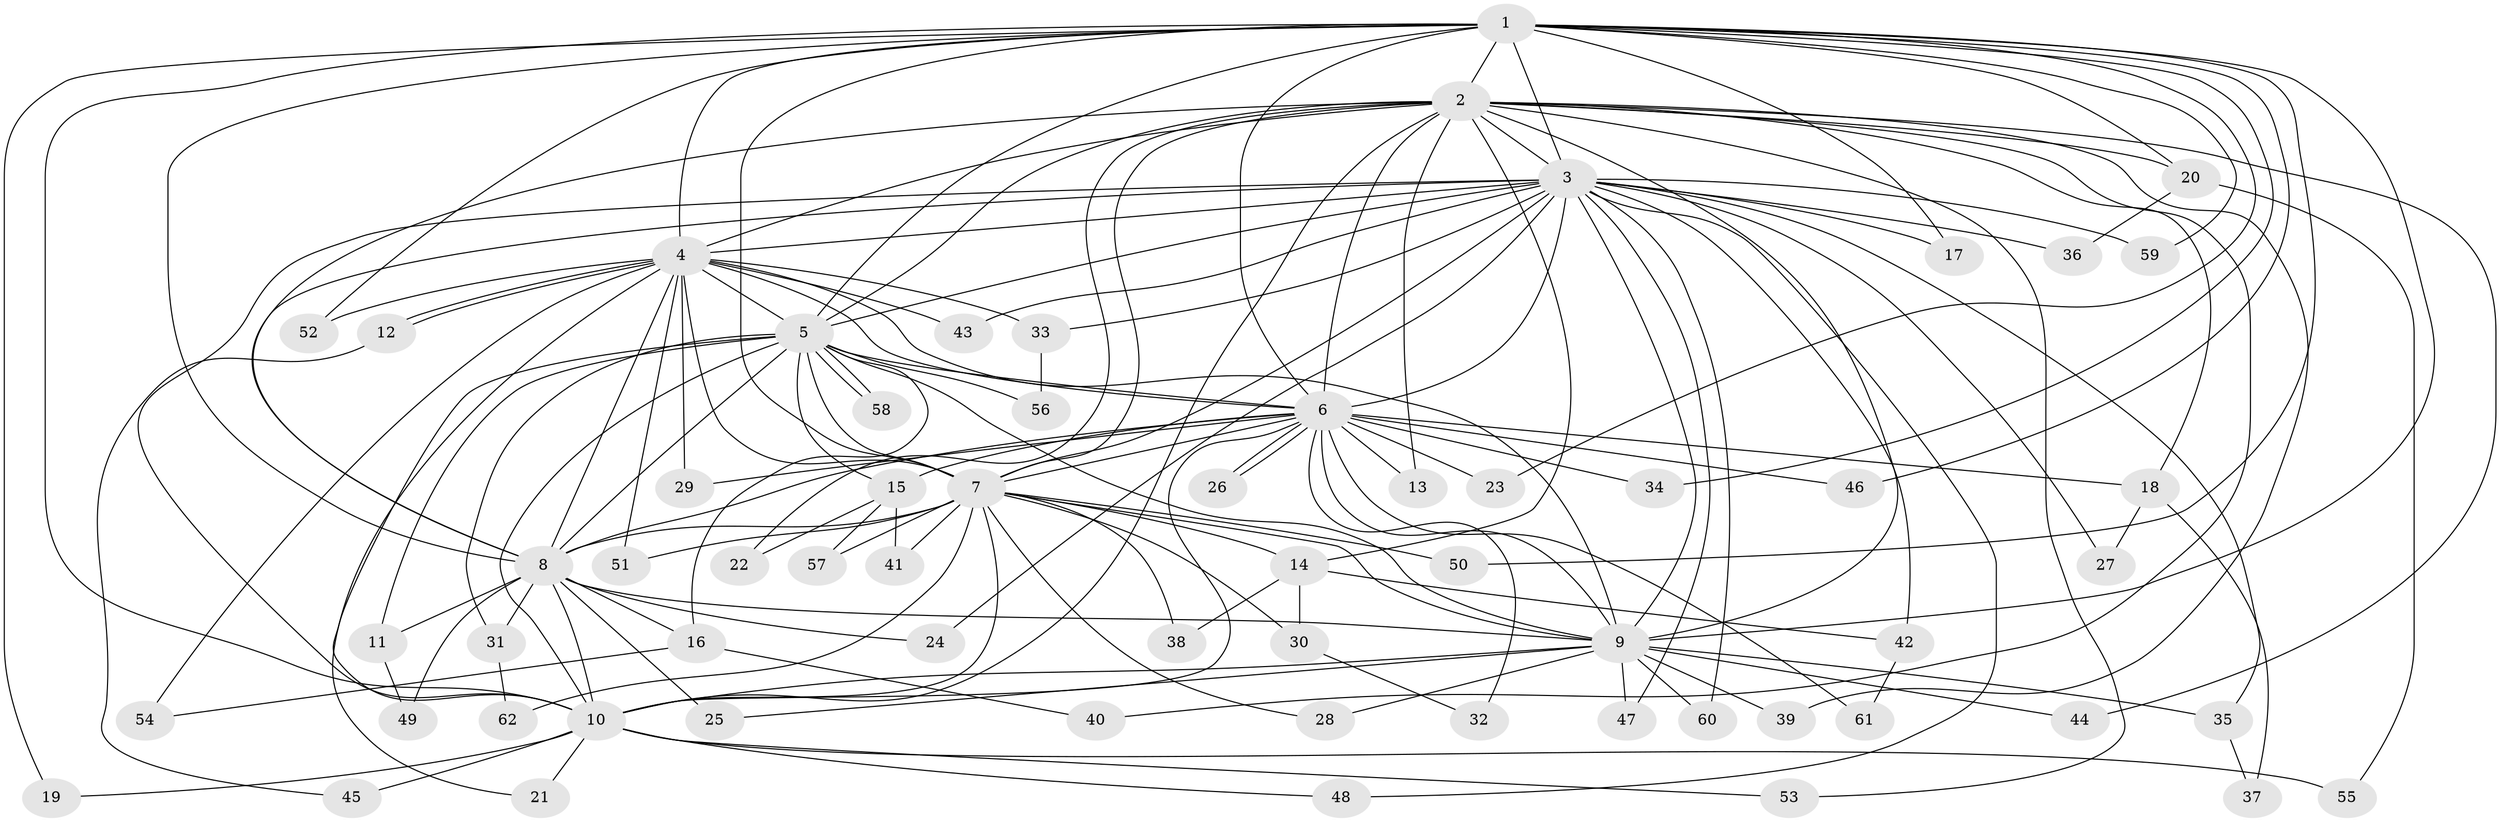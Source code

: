 // Generated by graph-tools (version 1.1) at 2025/10/02/27/25 16:10:59]
// undirected, 62 vertices, 149 edges
graph export_dot {
graph [start="1"]
  node [color=gray90,style=filled];
  1;
  2;
  3;
  4;
  5;
  6;
  7;
  8;
  9;
  10;
  11;
  12;
  13;
  14;
  15;
  16;
  17;
  18;
  19;
  20;
  21;
  22;
  23;
  24;
  25;
  26;
  27;
  28;
  29;
  30;
  31;
  32;
  33;
  34;
  35;
  36;
  37;
  38;
  39;
  40;
  41;
  42;
  43;
  44;
  45;
  46;
  47;
  48;
  49;
  50;
  51;
  52;
  53;
  54;
  55;
  56;
  57;
  58;
  59;
  60;
  61;
  62;
  1 -- 2;
  1 -- 3;
  1 -- 4;
  1 -- 5;
  1 -- 6;
  1 -- 7;
  1 -- 8;
  1 -- 9;
  1 -- 10;
  1 -- 17;
  1 -- 19;
  1 -- 20;
  1 -- 23;
  1 -- 34;
  1 -- 46;
  1 -- 50;
  1 -- 52;
  1 -- 59;
  2 -- 3;
  2 -- 4;
  2 -- 5;
  2 -- 6;
  2 -- 7;
  2 -- 8;
  2 -- 9;
  2 -- 10;
  2 -- 13;
  2 -- 14;
  2 -- 18;
  2 -- 20;
  2 -- 22;
  2 -- 39;
  2 -- 40;
  2 -- 44;
  2 -- 53;
  3 -- 4;
  3 -- 5;
  3 -- 6;
  3 -- 7;
  3 -- 8;
  3 -- 9;
  3 -- 10;
  3 -- 17;
  3 -- 24;
  3 -- 27;
  3 -- 33;
  3 -- 35;
  3 -- 36;
  3 -- 42;
  3 -- 43;
  3 -- 47;
  3 -- 48;
  3 -- 59;
  3 -- 60;
  4 -- 5;
  4 -- 6;
  4 -- 7;
  4 -- 8;
  4 -- 9;
  4 -- 10;
  4 -- 12;
  4 -- 12;
  4 -- 29;
  4 -- 33;
  4 -- 43;
  4 -- 51;
  4 -- 52;
  4 -- 54;
  5 -- 6;
  5 -- 7;
  5 -- 8;
  5 -- 9;
  5 -- 10;
  5 -- 11;
  5 -- 15;
  5 -- 16;
  5 -- 21;
  5 -- 31;
  5 -- 56;
  5 -- 58;
  5 -- 58;
  6 -- 7;
  6 -- 8;
  6 -- 9;
  6 -- 10;
  6 -- 13;
  6 -- 15;
  6 -- 18;
  6 -- 23;
  6 -- 26;
  6 -- 26;
  6 -- 29;
  6 -- 32;
  6 -- 34;
  6 -- 46;
  6 -- 61;
  7 -- 8;
  7 -- 9;
  7 -- 10;
  7 -- 14;
  7 -- 28;
  7 -- 30;
  7 -- 38;
  7 -- 41;
  7 -- 50;
  7 -- 51;
  7 -- 57;
  7 -- 62;
  8 -- 9;
  8 -- 10;
  8 -- 11;
  8 -- 16;
  8 -- 24;
  8 -- 25;
  8 -- 31;
  8 -- 49;
  9 -- 10;
  9 -- 25;
  9 -- 28;
  9 -- 35;
  9 -- 39;
  9 -- 44;
  9 -- 47;
  9 -- 60;
  10 -- 19;
  10 -- 21;
  10 -- 45;
  10 -- 48;
  10 -- 53;
  10 -- 55;
  11 -- 49;
  12 -- 45;
  14 -- 30;
  14 -- 38;
  14 -- 42;
  15 -- 22;
  15 -- 41;
  15 -- 57;
  16 -- 40;
  16 -- 54;
  18 -- 27;
  18 -- 37;
  20 -- 36;
  20 -- 55;
  30 -- 32;
  31 -- 62;
  33 -- 56;
  35 -- 37;
  42 -- 61;
}
